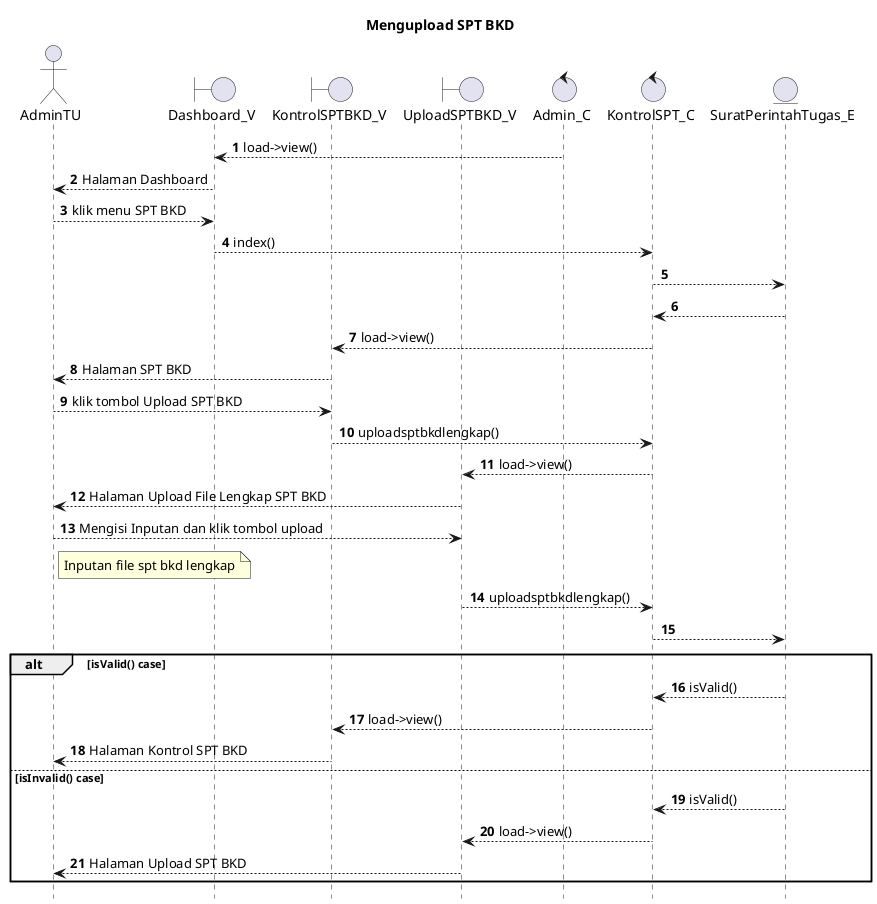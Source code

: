 @startuml

autonumber
hide footbox
title Mengupload SPT BKD

Actor AdminTU
boundary Dashboard_V
boundary KontrolSPTBKD_V
boundary UploadSPTBKD_V
control Admin_C
control KontrolSPT_C
Entity SuratPerintahTugas_E

Admin_C --> Dashboard_V: load->view()
Dashboard_V --> AdminTU: Halaman Dashboard
AdminTU --> Dashboard_V: klik menu SPT BKD
Dashboard_V --> KontrolSPT_C: index()
KontrolSPT_C --> SuratPerintahTugas_E:
    
    SuratPerintahTugas_E --> KontrolSPT_C:
    KontrolSPT_C --> KontrolSPTBKD_V: load->view()
    KontrolSPTBKD_V --> AdminTU: Halaman SPT BKD

AdminTU --> KontrolSPTBKD_V: klik tombol Upload SPT BKD
KontrolSPTBKD_V --> KontrolSPT_C: uploadsptbkdlengkap()
KontrolSPT_C --> UploadSPTBKD_V: load->view()
UploadSPTBKD_V --> AdminTU: Halaman Upload File Lengkap SPT BKD

AdminTU --> UploadSPTBKD_V: Mengisi Inputan dan klik tombol upload
    note right of AdminTU
        Inputan file spt bkd lengkap
            end note
UploadSPTBKD_V --> KontrolSPT_C: uploadsptbkdlengkap()
KontrolSPT_C --> SuratPerintahTugas_E:

alt isValid() case
    
    SuratPerintahTugas_E --> KontrolSPT_C: isValid()
    KontrolSPT_C --> KontrolSPTBKD_V: load->view()
    KontrolSPTBKD_V --> AdminTU: Halaman Kontrol SPT BKD

else isInvalid() case
    
    SuratPerintahTugas_E --> KontrolSPT_C: isValid()
    KontrolSPT_C --> UploadSPTBKD_V: load->view()
    UploadSPTBKD_V --> AdminTU: Halaman Upload SPT BKD
end
@enduml